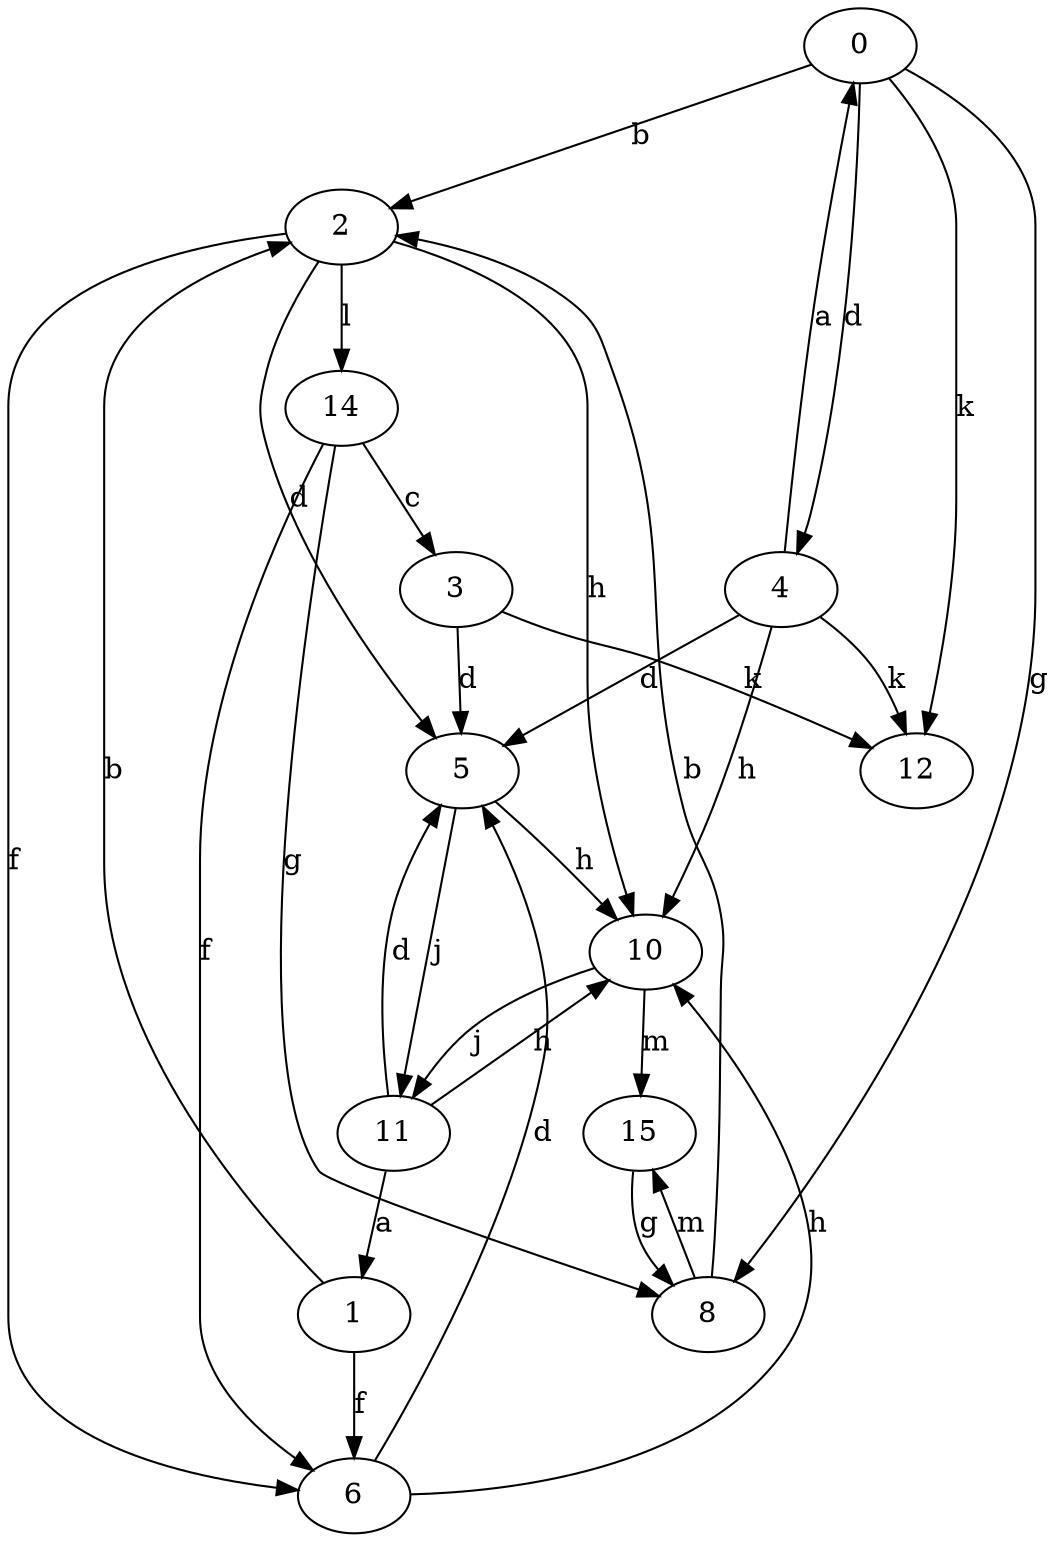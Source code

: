 strict digraph  {
0;
1;
2;
3;
4;
5;
6;
8;
10;
11;
12;
14;
15;
0 -> 2  [label=b];
0 -> 4  [label=d];
0 -> 8  [label=g];
0 -> 12  [label=k];
1 -> 2  [label=b];
1 -> 6  [label=f];
2 -> 5  [label=d];
2 -> 6  [label=f];
2 -> 10  [label=h];
2 -> 14  [label=l];
3 -> 5  [label=d];
3 -> 12  [label=k];
4 -> 0  [label=a];
4 -> 5  [label=d];
4 -> 10  [label=h];
4 -> 12  [label=k];
5 -> 10  [label=h];
5 -> 11  [label=j];
6 -> 5  [label=d];
6 -> 10  [label=h];
8 -> 2  [label=b];
8 -> 15  [label=m];
10 -> 11  [label=j];
10 -> 15  [label=m];
11 -> 1  [label=a];
11 -> 5  [label=d];
11 -> 10  [label=h];
14 -> 3  [label=c];
14 -> 6  [label=f];
14 -> 8  [label=g];
15 -> 8  [label=g];
}
